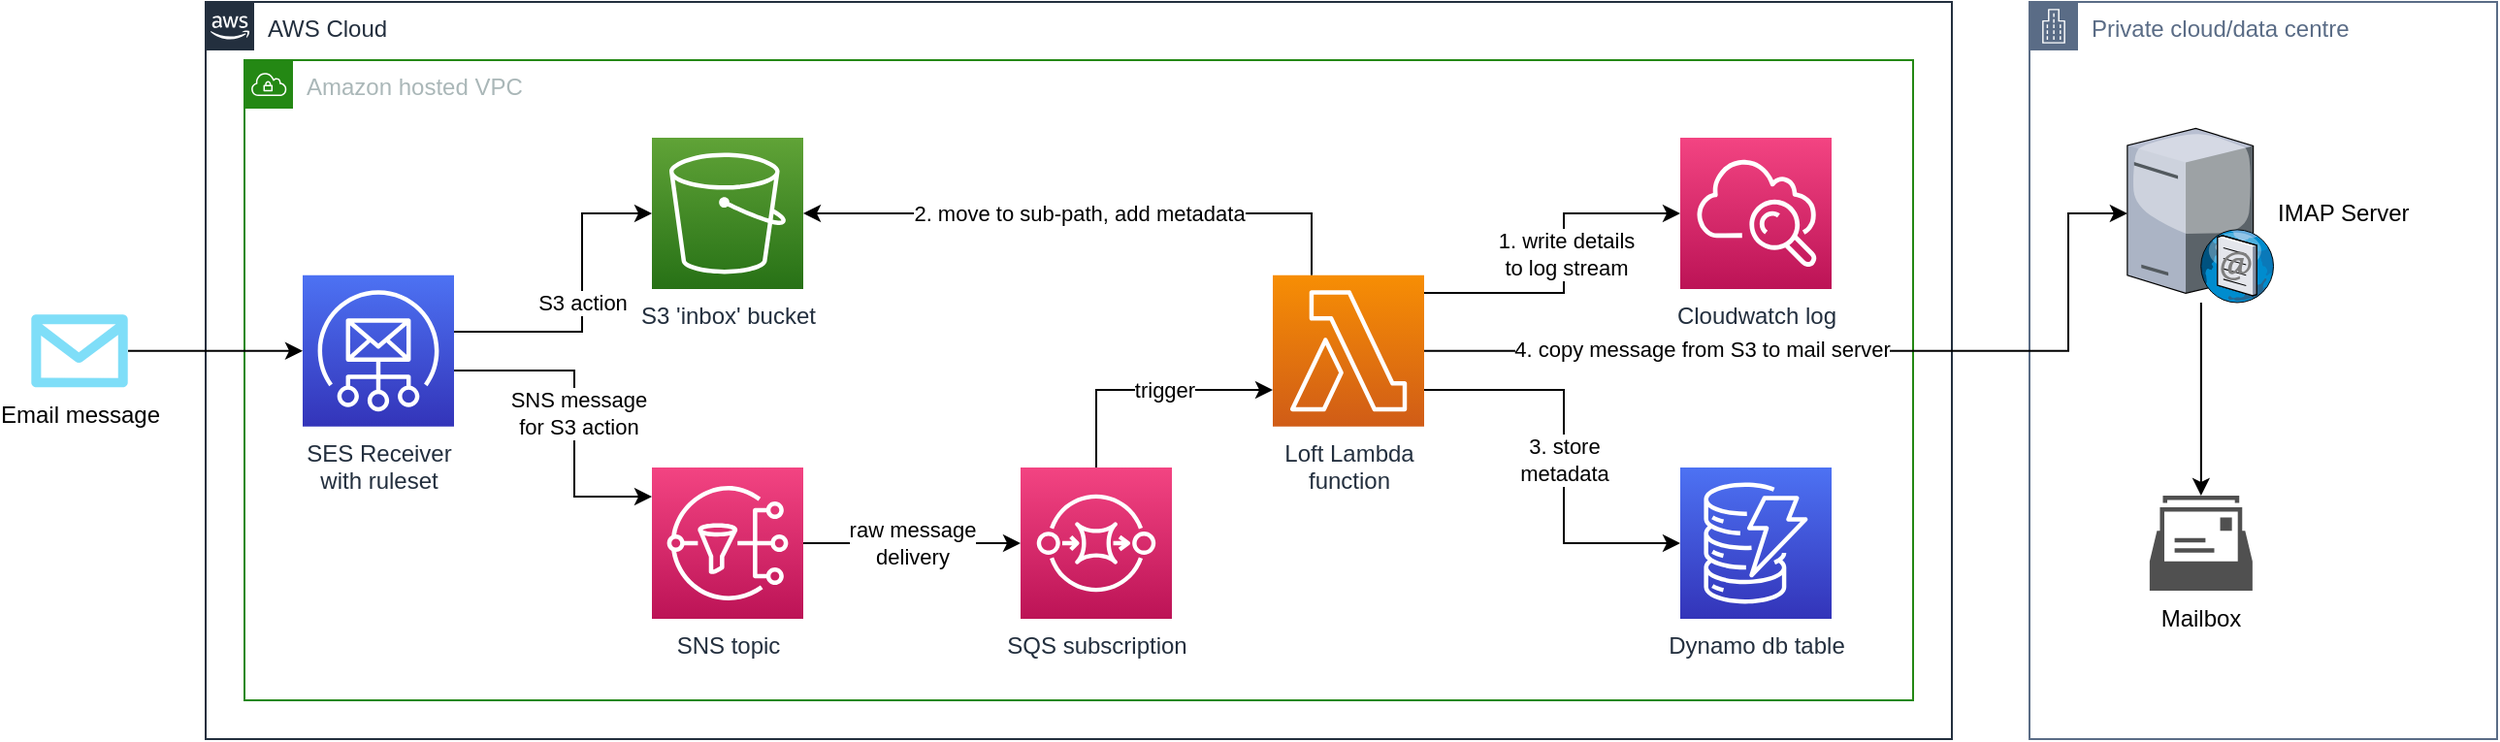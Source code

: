 <mxfile version="13.7.7" type="device"><diagram id="g_kIvjW0tpKpXGk4m3-2" name="Page-1"><mxGraphModel dx="1426" dy="771" grid="1" gridSize="10" guides="1" tooltips="1" connect="1" arrows="1" fold="1" page="1" pageScale="1" pageWidth="1654" pageHeight="1169" math="0" shadow="0"><root><mxCell id="0"/><mxCell id="1" parent="0"/><mxCell id="eLtgcVbLf7d4yalqfLz3-13" value="Private cloud/data centre" style="points=[[0,0],[0.25,0],[0.5,0],[0.75,0],[1,0],[1,0.25],[1,0.5],[1,0.75],[1,1],[0.75,1],[0.5,1],[0.25,1],[0,1],[0,0.75],[0,0.5],[0,0.25]];outlineConnect=0;gradientColor=none;html=1;whiteSpace=wrap;fontSize=12;fontStyle=0;shape=mxgraph.aws4.group;grIcon=mxgraph.aws4.group_corporate_data_center;strokeColor=#5A6C86;fillColor=none;verticalAlign=top;align=left;spacingLeft=30;fontColor=#5A6C86;dashed=0;" parent="1" vertex="1"><mxGeometry x="1230" y="20" width="241" height="380" as="geometry"/></mxCell><mxCell id="eLtgcVbLf7d4yalqfLz3-11" value="AWS Cloud" style="points=[[0,0],[0.25,0],[0.5,0],[0.75,0],[1,0],[1,0.25],[1,0.5],[1,0.75],[1,1],[0.75,1],[0.5,1],[0.25,1],[0,1],[0,0.75],[0,0.5],[0,0.25]];outlineConnect=0;gradientColor=none;html=1;whiteSpace=wrap;fontSize=12;fontStyle=0;shape=mxgraph.aws4.group;grIcon=mxgraph.aws4.group_aws_cloud_alt;strokeColor=#232F3E;fillColor=none;verticalAlign=top;align=left;spacingLeft=30;fontColor=#232F3E;dashed=0;" parent="1" vertex="1"><mxGeometry x="290" y="20" width="900" height="380" as="geometry"/></mxCell><mxCell id="eLtgcVbLf7d4yalqfLz3-12" value="Amazon hosted VPC" style="points=[[0,0],[0.25,0],[0.5,0],[0.75,0],[1,0],[1,0.25],[1,0.5],[1,0.75],[1,1],[0.75,1],[0.5,1],[0.25,1],[0,1],[0,0.75],[0,0.5],[0,0.25]];outlineConnect=0;gradientColor=none;html=1;whiteSpace=wrap;fontSize=12;fontStyle=0;shape=mxgraph.aws4.group;grIcon=mxgraph.aws4.group_vpc;strokeColor=#248814;fillColor=none;verticalAlign=top;align=left;spacingLeft=30;fontColor=#AAB7B8;dashed=0;" parent="1" vertex="1"><mxGeometry x="310" y="50" width="860" height="330" as="geometry"/></mxCell><mxCell id="eLtgcVbLf7d4yalqfLz3-14" style="edgeStyle=orthogonalEdgeStyle;rounded=0;orthogonalLoop=1;jettySize=auto;html=1;" parent="1" source="eLtgcVbLf7d4yalqfLz3-1" target="eLtgcVbLf7d4yalqfLz3-2" edge="1"><mxGeometry relative="1" as="geometry"><Array as="points"><mxPoint x="480" y="210"/><mxPoint x="480" y="275"/></Array></mxGeometry></mxCell><mxCell id="eLtgcVbLf7d4yalqfLz3-18" value="SNS message&lt;br&gt;for S3 action" style="edgeLabel;html=1;align=center;verticalAlign=middle;resizable=0;points=[];" parent="eLtgcVbLf7d4yalqfLz3-14" vertex="1" connectable="0"><mxGeometry x="-0.185" y="2" relative="1" as="geometry"><mxPoint y="16" as="offset"/></mxGeometry></mxCell><mxCell id="eLtgcVbLf7d4yalqfLz3-17" value="S3 action" style="edgeStyle=orthogonalEdgeStyle;rounded=0;orthogonalLoop=1;jettySize=auto;html=1;" parent="1" source="eLtgcVbLf7d4yalqfLz3-1" target="eLtgcVbLf7d4yalqfLz3-4" edge="1"><mxGeometry relative="1" as="geometry"><Array as="points"><mxPoint x="484" y="190"/><mxPoint x="484" y="129"/></Array></mxGeometry></mxCell><mxCell id="eLtgcVbLf7d4yalqfLz3-1" value="SES Receiver&lt;br&gt;with ruleset" style="outlineConnect=0;fontColor=#232F3E;gradientColor=#4D72F3;gradientDirection=north;fillColor=#3334B9;strokeColor=#ffffff;dashed=0;verticalLabelPosition=bottom;verticalAlign=top;align=center;html=1;fontSize=12;fontStyle=0;aspect=fixed;shape=mxgraph.aws4.resourceIcon;resIcon=mxgraph.aws4.simple_email_service;" parent="1" vertex="1"><mxGeometry x="340" y="160.88" width="78" height="78" as="geometry"/></mxCell><mxCell id="eLtgcVbLf7d4yalqfLz3-28" value="raw message&lt;br&gt;delivery" style="edgeStyle=orthogonalEdgeStyle;rounded=0;orthogonalLoop=1;jettySize=auto;html=1;" parent="1" source="eLtgcVbLf7d4yalqfLz3-2" target="eLtgcVbLf7d4yalqfLz3-3" edge="1"><mxGeometry relative="1" as="geometry"/></mxCell><mxCell id="eLtgcVbLf7d4yalqfLz3-2" value="SNS topic" style="outlineConnect=0;fontColor=#232F3E;gradientColor=#F34482;gradientDirection=north;fillColor=#BC1356;strokeColor=#ffffff;dashed=0;verticalLabelPosition=bottom;verticalAlign=top;align=center;html=1;fontSize=12;fontStyle=0;aspect=fixed;shape=mxgraph.aws4.resourceIcon;resIcon=mxgraph.aws4.sns;" parent="1" vertex="1"><mxGeometry x="520" y="260" width="78" height="78" as="geometry"/></mxCell><mxCell id="eLtgcVbLf7d4yalqfLz3-29" value="trigger" style="edgeStyle=orthogonalEdgeStyle;rounded=0;orthogonalLoop=1;jettySize=auto;html=1;" parent="1" source="eLtgcVbLf7d4yalqfLz3-3" target="eLtgcVbLf7d4yalqfLz3-5" edge="1"><mxGeometry x="0.143" relative="1" as="geometry"><Array as="points"><mxPoint x="749" y="220"/></Array><mxPoint as="offset"/></mxGeometry></mxCell><mxCell id="eLtgcVbLf7d4yalqfLz3-3" value="SQS subscription" style="outlineConnect=0;fontColor=#232F3E;gradientColor=#F34482;gradientDirection=north;fillColor=#BC1356;strokeColor=#ffffff;dashed=0;verticalLabelPosition=bottom;verticalAlign=top;align=center;html=1;fontSize=12;fontStyle=0;aspect=fixed;shape=mxgraph.aws4.resourceIcon;resIcon=mxgraph.aws4.sqs;" parent="1" vertex="1"><mxGeometry x="710" y="260" width="78" height="78" as="geometry"/></mxCell><mxCell id="eLtgcVbLf7d4yalqfLz3-4" value="S3 'inbox' bucket" style="outlineConnect=0;fontColor=#232F3E;gradientColor=#60A337;gradientDirection=north;fillColor=#277116;strokeColor=#ffffff;dashed=0;verticalLabelPosition=bottom;verticalAlign=top;align=center;html=1;fontSize=12;fontStyle=0;aspect=fixed;shape=mxgraph.aws4.resourceIcon;resIcon=mxgraph.aws4.s3;" parent="1" vertex="1"><mxGeometry x="520" y="90" width="78" height="78" as="geometry"/></mxCell><mxCell id="eLtgcVbLf7d4yalqfLz3-23" style="edgeStyle=orthogonalEdgeStyle;rounded=0;orthogonalLoop=1;jettySize=auto;html=1;" parent="1" source="eLtgcVbLf7d4yalqfLz3-5" target="eLtgcVbLf7d4yalqfLz3-4" edge="1"><mxGeometry relative="1" as="geometry"><Array as="points"><mxPoint x="860" y="129"/></Array><mxPoint x="909" y="170" as="sourcePoint"/></mxGeometry></mxCell><mxCell id="eLtgcVbLf7d4yalqfLz3-24" value="2. move to sub-path, add metadata" style="edgeLabel;html=1;align=center;verticalAlign=middle;resizable=0;points=[];" parent="eLtgcVbLf7d4yalqfLz3-23" vertex="1" connectable="0"><mxGeometry x="-0.13" y="1" relative="1" as="geometry"><mxPoint x="-24.29" y="-1.03" as="offset"/></mxGeometry></mxCell><mxCell id="eLtgcVbLf7d4yalqfLz3-25" style="edgeStyle=orthogonalEdgeStyle;rounded=0;orthogonalLoop=1;jettySize=auto;html=1;" parent="1" source="eLtgcVbLf7d4yalqfLz3-5" target="eLtgcVbLf7d4yalqfLz3-8" edge="1"><mxGeometry relative="1" as="geometry"><Array as="points"><mxPoint x="990" y="170"/><mxPoint x="990" y="129"/></Array><mxPoint x="950" y="200" as="sourcePoint"/></mxGeometry></mxCell><mxCell id="eLtgcVbLf7d4yalqfLz3-27" value="1. write details&lt;br&gt;to log stream" style="edgeLabel;html=1;align=center;verticalAlign=middle;resizable=0;points=[];" parent="eLtgcVbLf7d4yalqfLz3-25" vertex="1" connectable="0"><mxGeometry x="0.199" y="-1" relative="1" as="geometry"><mxPoint y="11.41" as="offset"/></mxGeometry></mxCell><mxCell id="eLtgcVbLf7d4yalqfLz3-26" value="3. store&lt;br&gt;metadata" style="edgeStyle=orthogonalEdgeStyle;rounded=0;orthogonalLoop=1;jettySize=auto;html=1;" parent="1" source="eLtgcVbLf7d4yalqfLz3-5" target="eLtgcVbLf7d4yalqfLz3-9" edge="1"><mxGeometry x="0.023" relative="1" as="geometry"><Array as="points"><mxPoint x="990" y="220"/><mxPoint x="990" y="299"/></Array><mxPoint as="offset"/></mxGeometry></mxCell><mxCell id="eLtgcVbLf7d4yalqfLz3-30" style="edgeStyle=orthogonalEdgeStyle;rounded=0;orthogonalLoop=1;jettySize=auto;html=1;" parent="1" source="eLtgcVbLf7d4yalqfLz3-5" target="ki2LC40ntToQmDWSP48E-3" edge="1"><mxGeometry relative="1" as="geometry"><Array as="points"><mxPoint x="1250" y="200"/><mxPoint x="1250" y="129"/></Array><mxPoint x="1318.448" y="171.57" as="targetPoint"/></mxGeometry></mxCell><mxCell id="eLtgcVbLf7d4yalqfLz3-31" value="4. copy message from S3 to mail server" style="edgeLabel;html=1;align=center;verticalAlign=middle;resizable=0;points=[];" parent="eLtgcVbLf7d4yalqfLz3-30" vertex="1" connectable="0"><mxGeometry x="-0.002" y="1" relative="1" as="geometry"><mxPoint x="-73" y="-0.37" as="offset"/></mxGeometry></mxCell><mxCell id="eLtgcVbLf7d4yalqfLz3-5" value="Loft Lambda &lt;br&gt;function" style="outlineConnect=0;fontColor=#232F3E;gradientColor=#F78E04;gradientDirection=north;fillColor=#D05C17;strokeColor=#ffffff;dashed=0;verticalLabelPosition=bottom;verticalAlign=top;align=center;html=1;fontSize=12;fontStyle=0;aspect=fixed;shape=mxgraph.aws4.resourceIcon;resIcon=mxgraph.aws4.lambda;" parent="1" vertex="1"><mxGeometry x="840" y="160.88" width="78" height="78" as="geometry"/></mxCell><mxCell id="eLtgcVbLf7d4yalqfLz3-8" value="Cloudwatch log" style="outlineConnect=0;fontColor=#232F3E;gradientColor=#F34482;gradientDirection=north;fillColor=#BC1356;strokeColor=#ffffff;dashed=0;verticalLabelPosition=bottom;verticalAlign=top;align=center;html=1;fontSize=12;fontStyle=0;aspect=fixed;shape=mxgraph.aws4.resourceIcon;resIcon=mxgraph.aws4.cloudwatch;" parent="1" vertex="1"><mxGeometry x="1050" y="90" width="78" height="78" as="geometry"/></mxCell><mxCell id="eLtgcVbLf7d4yalqfLz3-9" value="Dynamo db table" style="outlineConnect=0;fontColor=#232F3E;gradientColor=#4D72F3;gradientDirection=north;fillColor=#3334B9;strokeColor=#ffffff;dashed=0;verticalLabelPosition=bottom;verticalAlign=top;align=center;html=1;fontSize=12;fontStyle=0;aspect=fixed;shape=mxgraph.aws4.resourceIcon;resIcon=mxgraph.aws4.dynamodb;" parent="1" vertex="1"><mxGeometry x="1050" y="260" width="78" height="78" as="geometry"/></mxCell><mxCell id="eLtgcVbLf7d4yalqfLz3-35" style="edgeStyle=orthogonalEdgeStyle;rounded=0;orthogonalLoop=1;jettySize=auto;html=1;" parent="1" source="ki2LC40ntToQmDWSP48E-3" target="eLtgcVbLf7d4yalqfLz3-33" edge="1"><mxGeometry relative="1" as="geometry"><mxPoint x="1318.448" y="248.44" as="sourcePoint"/></mxGeometry></mxCell><mxCell id="eLtgcVbLf7d4yalqfLz3-16" style="edgeStyle=orthogonalEdgeStyle;rounded=0;orthogonalLoop=1;jettySize=auto;html=1;" parent="1" source="eLtgcVbLf7d4yalqfLz3-15" target="eLtgcVbLf7d4yalqfLz3-1" edge="1"><mxGeometry relative="1" as="geometry"/></mxCell><mxCell id="eLtgcVbLf7d4yalqfLz3-15" value="Email message" style="verticalLabelPosition=bottom;html=1;verticalAlign=top;align=center;strokeColor=none;fillColor=#00BEF2;shape=mxgraph.azure.message;pointerEvents=1;" parent="1" vertex="1"><mxGeometry x="200" y="181.13" width="50" height="37.5" as="geometry"/></mxCell><mxCell id="eLtgcVbLf7d4yalqfLz3-33" value="Mailbox" style="pointerEvents=1;shadow=0;dashed=0;html=1;strokeColor=none;fillColor=#505050;labelPosition=center;verticalLabelPosition=bottom;verticalAlign=top;outlineConnect=0;align=center;shape=mxgraph.office.concepts.mailbox;" parent="1" vertex="1"><mxGeometry x="1291.93" y="274.5" width="53" height="49" as="geometry"/></mxCell><mxCell id="ki2LC40ntToQmDWSP48E-3" value="IMAP Server" style="verticalLabelPosition=middle;aspect=fixed;html=1;verticalAlign=middle;strokeColor=none;align=left;outlineConnect=0;shape=mxgraph.citrix.smtp_server;labelPosition=right;" vertex="1" parent="1"><mxGeometry x="1280.43" y="83" width="76" height="92" as="geometry"/></mxCell></root></mxGraphModel></diagram></mxfile>